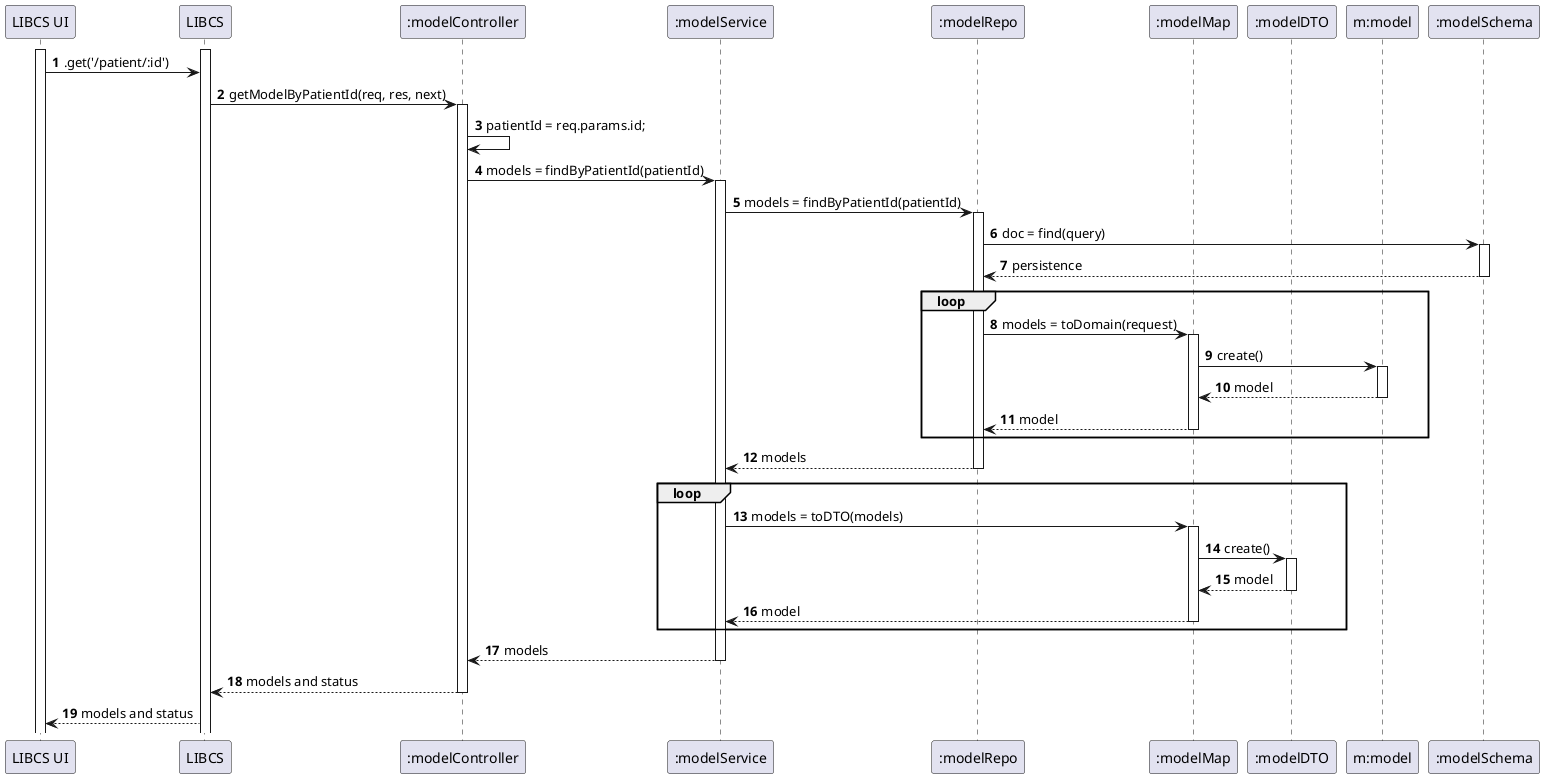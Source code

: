 @startuml

autonumber
participant "LIBCS UI" as UI
participant "LIBCS" as API
participant ":modelController" as BC
participant ":modelService" as BS
participant ":modelRepo" as BR
participant ":modelMap" as BM
participant ":modelDTO" as DTO
participant "m:model" as B
participant ":modelSchema" as BSchema


activate UI
activate API
UI -> API : .get('/patient/:id')
API -> BC : getModelByPatientId(req, res, next)
activate BC
BC -> BC : patientId = req.params.id;
BC -> BS : models = findByPatientId(patientId)
activate BS
BS -> BR : models = findByPatientId(patientId)
activate BR
BR -> BSchema : doc = find(query)
activate BSchema
BSchema --> BR : persistence
deactivate BSchema
loop
BR -> BM : models = toDomain(request)
activate BM
BM -> B : create()
activate B
BM <-- B : model
deactivate B
BR <-- BM : model
deactivate BM
end
BR --> BS : models
deactivate BR
loop
BS -> BM : models = toDTO(models)
activate BM
BM -> DTO : create()
activate DTO
BM <-- DTO : model
deactivate DTO
BM --> BS : model
deactivate BM
end
BS --> BC : models
deactivate BS
BC --> API : models and status
deactivate BC
API --> UI : models and status


@enduml